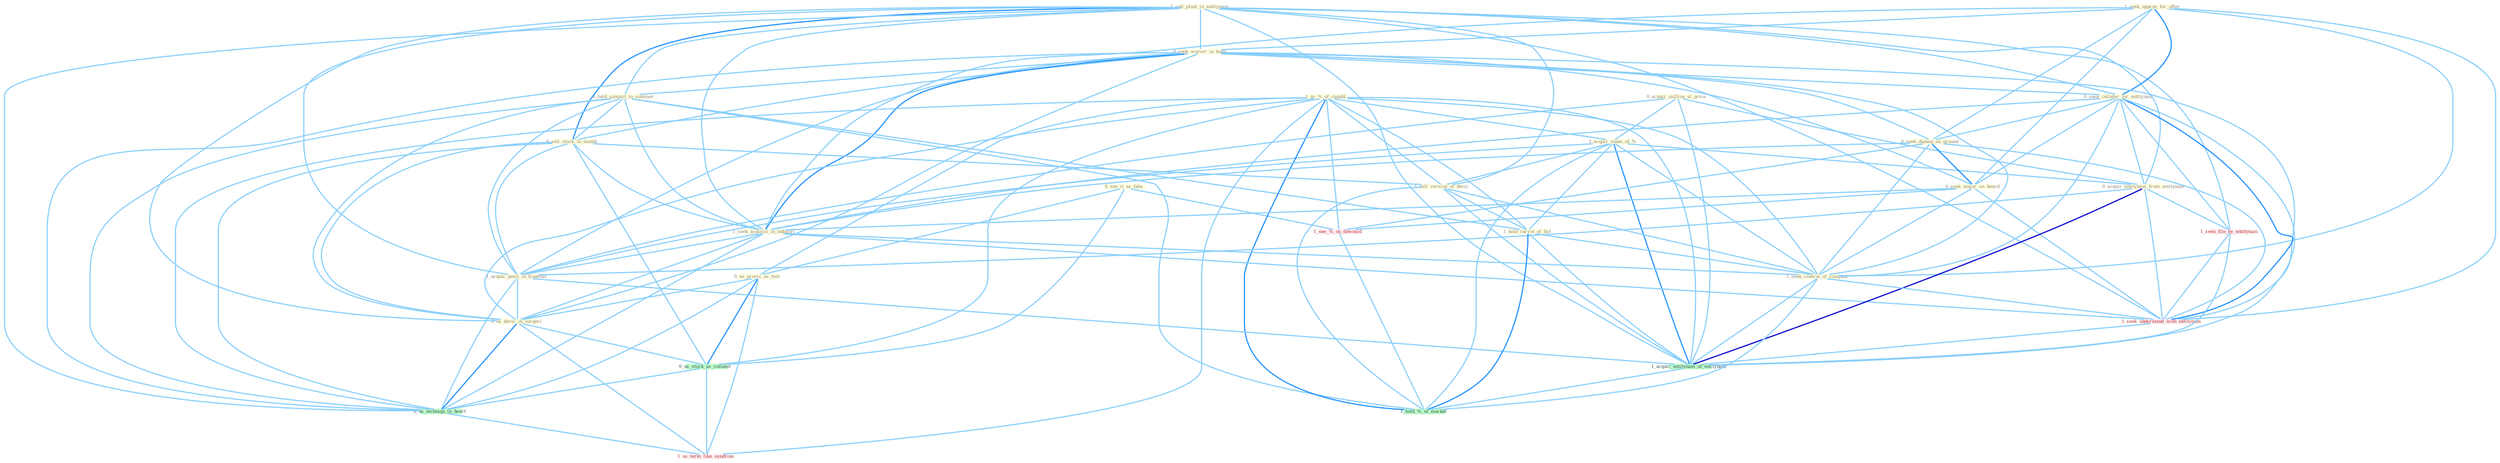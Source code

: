 Graph G{ 
    node
    [shape=polygon,style=filled,width=.5,height=.06,color="#BDFCC9",fixedsize=true,fontsize=4,
    fontcolor="#2f4f4f"];
    {node
    [color="#ffffe0", fontcolor="#8b7d6b"] "0_see_it_as_fake " "1_sell_plant_in_entitynam " "1_seek_approv_for_offer " "0_seek_waiver_in_hope " "0_hold_summit_in_summer " "0_seek_collater_for_entitynam " "1_us_%_of_capabl " "0_us_provis_as_test " "0_sell_stock_in_month " "0_acquir_million_at_price " "1_acquir_stake_of_% " "0_seek_damag_on_ground " "0_seek_major_on_board " "1_sell_version_of_devic " "1_seek_acquisit_in_industri " "0_acquir_entitynam_from_entitynam " "1_acquir_posit_in_franchis " "0_us_devic_in_surgeri " "1_hold_carrot_of_bid " "1_seek_control_of_compani "}
{node [color="#fff0f5", fontcolor="#b22222"] "1_seen_file_by_entitynam " "1_seek_understand_with_entitynam " "1_see_%_on_downsid " "1_us_term_like_syndrom "}
edge [color="#B0E2FF"];

	"0_see_it_as_fake " -- "0_us_provis_as_test " [w="1", color="#87cefa" ];
	"0_see_it_as_fake " -- "0_us_stock_as_collater " [w="1", color="#87cefa" ];
	"0_see_it_as_fake " -- "1_see_%_on_downsid " [w="1", color="#87cefa" ];
	"1_sell_plant_in_entitynam " -- "0_seek_waiver_in_hope " [w="1", color="#87cefa" ];
	"1_sell_plant_in_entitynam " -- "0_hold_summit_in_summer " [w="1", color="#87cefa" ];
	"1_sell_plant_in_entitynam " -- "0_seek_collater_for_entitynam " [w="1", color="#87cefa" ];
	"1_sell_plant_in_entitynam " -- "0_sell_stock_in_month " [w="2", color="#1e90ff" , len=0.8];
	"1_sell_plant_in_entitynam " -- "1_sell_version_of_devic " [w="1", color="#87cefa" ];
	"1_sell_plant_in_entitynam " -- "1_seek_acquisit_in_industri " [w="1", color="#87cefa" ];
	"1_sell_plant_in_entitynam " -- "0_acquir_entitynam_from_entitynam " [w="1", color="#87cefa" ];
	"1_sell_plant_in_entitynam " -- "1_acquir_posit_in_franchis " [w="1", color="#87cefa" ];
	"1_sell_plant_in_entitynam " -- "0_us_devic_in_surgeri " [w="1", color="#87cefa" ];
	"1_sell_plant_in_entitynam " -- "1_seen_file_by_entitynam " [w="1", color="#87cefa" ];
	"1_sell_plant_in_entitynam " -- "1_seek_understand_with_entitynam " [w="1", color="#87cefa" ];
	"1_sell_plant_in_entitynam " -- "1_acquir_entitynam_of_entitynam " [w="1", color="#87cefa" ];
	"1_sell_plant_in_entitynam " -- "0_us_techniqu_in_heart " [w="1", color="#87cefa" ];
	"1_seek_approv_for_offer " -- "0_seek_waiver_in_hope " [w="1", color="#87cefa" ];
	"1_seek_approv_for_offer " -- "0_seek_collater_for_entitynam " [w="2", color="#1e90ff" , len=0.8];
	"1_seek_approv_for_offer " -- "0_seek_damag_on_ground " [w="1", color="#87cefa" ];
	"1_seek_approv_for_offer " -- "0_seek_major_on_board " [w="1", color="#87cefa" ];
	"1_seek_approv_for_offer " -- "1_seek_acquisit_in_industri " [w="1", color="#87cefa" ];
	"1_seek_approv_for_offer " -- "1_seek_control_of_compani " [w="1", color="#87cefa" ];
	"1_seek_approv_for_offer " -- "1_seek_understand_with_entitynam " [w="1", color="#87cefa" ];
	"0_seek_waiver_in_hope " -- "0_hold_summit_in_summer " [w="1", color="#87cefa" ];
	"0_seek_waiver_in_hope " -- "0_seek_collater_for_entitynam " [w="1", color="#87cefa" ];
	"0_seek_waiver_in_hope " -- "0_sell_stock_in_month " [w="1", color="#87cefa" ];
	"0_seek_waiver_in_hope " -- "0_seek_damag_on_ground " [w="1", color="#87cefa" ];
	"0_seek_waiver_in_hope " -- "0_seek_major_on_board " [w="1", color="#87cefa" ];
	"0_seek_waiver_in_hope " -- "1_seek_acquisit_in_industri " [w="2", color="#1e90ff" , len=0.8];
	"0_seek_waiver_in_hope " -- "1_acquir_posit_in_franchis " [w="1", color="#87cefa" ];
	"0_seek_waiver_in_hope " -- "0_us_devic_in_surgeri " [w="1", color="#87cefa" ];
	"0_seek_waiver_in_hope " -- "1_seek_control_of_compani " [w="1", color="#87cefa" ];
	"0_seek_waiver_in_hope " -- "1_seek_understand_with_entitynam " [w="1", color="#87cefa" ];
	"0_seek_waiver_in_hope " -- "0_us_techniqu_in_heart " [w="1", color="#87cefa" ];
	"0_hold_summit_in_summer " -- "0_sell_stock_in_month " [w="1", color="#87cefa" ];
	"0_hold_summit_in_summer " -- "1_seek_acquisit_in_industri " [w="1", color="#87cefa" ];
	"0_hold_summit_in_summer " -- "1_acquir_posit_in_franchis " [w="1", color="#87cefa" ];
	"0_hold_summit_in_summer " -- "0_us_devic_in_surgeri " [w="1", color="#87cefa" ];
	"0_hold_summit_in_summer " -- "1_hold_carrot_of_bid " [w="1", color="#87cefa" ];
	"0_hold_summit_in_summer " -- "0_us_techniqu_in_heart " [w="1", color="#87cefa" ];
	"0_hold_summit_in_summer " -- "1_hold_%_of_market " [w="1", color="#87cefa" ];
	"0_seek_collater_for_entitynam " -- "0_seek_damag_on_ground " [w="1", color="#87cefa" ];
	"0_seek_collater_for_entitynam " -- "0_seek_major_on_board " [w="1", color="#87cefa" ];
	"0_seek_collater_for_entitynam " -- "1_seek_acquisit_in_industri " [w="1", color="#87cefa" ];
	"0_seek_collater_for_entitynam " -- "0_acquir_entitynam_from_entitynam " [w="1", color="#87cefa" ];
	"0_seek_collater_for_entitynam " -- "1_seek_control_of_compani " [w="1", color="#87cefa" ];
	"0_seek_collater_for_entitynam " -- "1_seen_file_by_entitynam " [w="1", color="#87cefa" ];
	"0_seek_collater_for_entitynam " -- "1_seek_understand_with_entitynam " [w="2", color="#1e90ff" , len=0.8];
	"0_seek_collater_for_entitynam " -- "1_acquir_entitynam_of_entitynam " [w="1", color="#87cefa" ];
	"1_us_%_of_capabl " -- "0_us_provis_as_test " [w="1", color="#87cefa" ];
	"1_us_%_of_capabl " -- "1_acquir_stake_of_% " [w="1", color="#87cefa" ];
	"1_us_%_of_capabl " -- "1_sell_version_of_devic " [w="1", color="#87cefa" ];
	"1_us_%_of_capabl " -- "0_us_devic_in_surgeri " [w="1", color="#87cefa" ];
	"1_us_%_of_capabl " -- "1_hold_carrot_of_bid " [w="1", color="#87cefa" ];
	"1_us_%_of_capabl " -- "1_seek_control_of_compani " [w="1", color="#87cefa" ];
	"1_us_%_of_capabl " -- "0_us_stock_as_collater " [w="1", color="#87cefa" ];
	"1_us_%_of_capabl " -- "1_acquir_entitynam_of_entitynam " [w="1", color="#87cefa" ];
	"1_us_%_of_capabl " -- "0_us_techniqu_in_heart " [w="1", color="#87cefa" ];
	"1_us_%_of_capabl " -- "1_see_%_on_downsid " [w="1", color="#87cefa" ];
	"1_us_%_of_capabl " -- "1_us_term_like_syndrom " [w="1", color="#87cefa" ];
	"1_us_%_of_capabl " -- "1_hold_%_of_market " [w="2", color="#1e90ff" , len=0.8];
	"0_us_provis_as_test " -- "0_us_devic_in_surgeri " [w="1", color="#87cefa" ];
	"0_us_provis_as_test " -- "0_us_stock_as_collater " [w="2", color="#1e90ff" , len=0.8];
	"0_us_provis_as_test " -- "0_us_techniqu_in_heart " [w="1", color="#87cefa" ];
	"0_us_provis_as_test " -- "1_us_term_like_syndrom " [w="1", color="#87cefa" ];
	"0_sell_stock_in_month " -- "1_sell_version_of_devic " [w="1", color="#87cefa" ];
	"0_sell_stock_in_month " -- "1_seek_acquisit_in_industri " [w="1", color="#87cefa" ];
	"0_sell_stock_in_month " -- "1_acquir_posit_in_franchis " [w="1", color="#87cefa" ];
	"0_sell_stock_in_month " -- "0_us_devic_in_surgeri " [w="1", color="#87cefa" ];
	"0_sell_stock_in_month " -- "0_us_stock_as_collater " [w="1", color="#87cefa" ];
	"0_sell_stock_in_month " -- "0_us_techniqu_in_heart " [w="1", color="#87cefa" ];
	"0_acquir_million_at_price " -- "1_acquir_stake_of_% " [w="1", color="#87cefa" ];
	"0_acquir_million_at_price " -- "0_acquir_entitynam_from_entitynam " [w="1", color="#87cefa" ];
	"0_acquir_million_at_price " -- "1_acquir_posit_in_franchis " [w="1", color="#87cefa" ];
	"0_acquir_million_at_price " -- "1_acquir_entitynam_of_entitynam " [w="1", color="#87cefa" ];
	"1_acquir_stake_of_% " -- "1_sell_version_of_devic " [w="1", color="#87cefa" ];
	"1_acquir_stake_of_% " -- "0_acquir_entitynam_from_entitynam " [w="1", color="#87cefa" ];
	"1_acquir_stake_of_% " -- "1_acquir_posit_in_franchis " [w="1", color="#87cefa" ];
	"1_acquir_stake_of_% " -- "1_hold_carrot_of_bid " [w="1", color="#87cefa" ];
	"1_acquir_stake_of_% " -- "1_seek_control_of_compani " [w="1", color="#87cefa" ];
	"1_acquir_stake_of_% " -- "1_acquir_entitynam_of_entitynam " [w="2", color="#1e90ff" , len=0.8];
	"1_acquir_stake_of_% " -- "1_hold_%_of_market " [w="1", color="#87cefa" ];
	"0_seek_damag_on_ground " -- "0_seek_major_on_board " [w="2", color="#1e90ff" , len=0.8];
	"0_seek_damag_on_ground " -- "1_seek_acquisit_in_industri " [w="1", color="#87cefa" ];
	"0_seek_damag_on_ground " -- "1_seek_control_of_compani " [w="1", color="#87cefa" ];
	"0_seek_damag_on_ground " -- "1_seek_understand_with_entitynam " [w="1", color="#87cefa" ];
	"0_seek_damag_on_ground " -- "1_see_%_on_downsid " [w="1", color="#87cefa" ];
	"0_seek_major_on_board " -- "1_seek_acquisit_in_industri " [w="1", color="#87cefa" ];
	"0_seek_major_on_board " -- "1_seek_control_of_compani " [w="1", color="#87cefa" ];
	"0_seek_major_on_board " -- "1_seek_understand_with_entitynam " [w="1", color="#87cefa" ];
	"0_seek_major_on_board " -- "1_see_%_on_downsid " [w="1", color="#87cefa" ];
	"1_sell_version_of_devic " -- "1_hold_carrot_of_bid " [w="1", color="#87cefa" ];
	"1_sell_version_of_devic " -- "1_seek_control_of_compani " [w="1", color="#87cefa" ];
	"1_sell_version_of_devic " -- "1_acquir_entitynam_of_entitynam " [w="1", color="#87cefa" ];
	"1_sell_version_of_devic " -- "1_hold_%_of_market " [w="1", color="#87cefa" ];
	"1_seek_acquisit_in_industri " -- "1_acquir_posit_in_franchis " [w="1", color="#87cefa" ];
	"1_seek_acquisit_in_industri " -- "0_us_devic_in_surgeri " [w="1", color="#87cefa" ];
	"1_seek_acquisit_in_industri " -- "1_seek_control_of_compani " [w="1", color="#87cefa" ];
	"1_seek_acquisit_in_industri " -- "1_seek_understand_with_entitynam " [w="1", color="#87cefa" ];
	"1_seek_acquisit_in_industri " -- "0_us_techniqu_in_heart " [w="1", color="#87cefa" ];
	"0_acquir_entitynam_from_entitynam " -- "1_acquir_posit_in_franchis " [w="1", color="#87cefa" ];
	"0_acquir_entitynam_from_entitynam " -- "1_seen_file_by_entitynam " [w="1", color="#87cefa" ];
	"0_acquir_entitynam_from_entitynam " -- "1_seek_understand_with_entitynam " [w="1", color="#87cefa" ];
	"0_acquir_entitynam_from_entitynam " -- "1_acquir_entitynam_of_entitynam " [w="3", color="#0000cd" , len=0.6];
	"1_acquir_posit_in_franchis " -- "0_us_devic_in_surgeri " [w="1", color="#87cefa" ];
	"1_acquir_posit_in_franchis " -- "1_acquir_entitynam_of_entitynam " [w="1", color="#87cefa" ];
	"1_acquir_posit_in_franchis " -- "0_us_techniqu_in_heart " [w="1", color="#87cefa" ];
	"0_us_devic_in_surgeri " -- "0_us_stock_as_collater " [w="1", color="#87cefa" ];
	"0_us_devic_in_surgeri " -- "0_us_techniqu_in_heart " [w="2", color="#1e90ff" , len=0.8];
	"0_us_devic_in_surgeri " -- "1_us_term_like_syndrom " [w="1", color="#87cefa" ];
	"1_hold_carrot_of_bid " -- "1_seek_control_of_compani " [w="1", color="#87cefa" ];
	"1_hold_carrot_of_bid " -- "1_acquir_entitynam_of_entitynam " [w="1", color="#87cefa" ];
	"1_hold_carrot_of_bid " -- "1_hold_%_of_market " [w="2", color="#1e90ff" , len=0.8];
	"1_seek_control_of_compani " -- "1_seek_understand_with_entitynam " [w="1", color="#87cefa" ];
	"1_seek_control_of_compani " -- "1_acquir_entitynam_of_entitynam " [w="1", color="#87cefa" ];
	"1_seek_control_of_compani " -- "1_hold_%_of_market " [w="1", color="#87cefa" ];
	"1_seen_file_by_entitynam " -- "1_seek_understand_with_entitynam " [w="1", color="#87cefa" ];
	"1_seen_file_by_entitynam " -- "1_acquir_entitynam_of_entitynam " [w="1", color="#87cefa" ];
	"0_us_stock_as_collater " -- "0_us_techniqu_in_heart " [w="1", color="#87cefa" ];
	"0_us_stock_as_collater " -- "1_us_term_like_syndrom " [w="1", color="#87cefa" ];
	"1_seek_understand_with_entitynam " -- "1_acquir_entitynam_of_entitynam " [w="1", color="#87cefa" ];
	"1_acquir_entitynam_of_entitynam " -- "1_hold_%_of_market " [w="1", color="#87cefa" ];
	"0_us_techniqu_in_heart " -- "1_us_term_like_syndrom " [w="1", color="#87cefa" ];
	"1_see_%_on_downsid " -- "1_hold_%_of_market " [w="1", color="#87cefa" ];
}